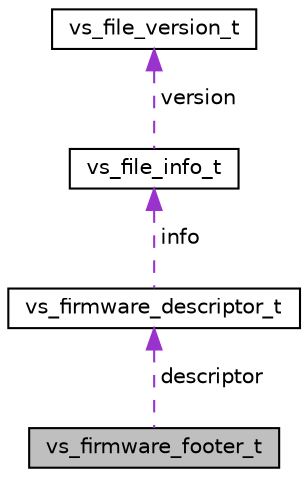 digraph "vs_firmware_footer_t"
{
 // LATEX_PDF_SIZE
  edge [fontname="Helvetica",fontsize="10",labelfontname="Helvetica",labelfontsize="10"];
  node [fontname="Helvetica",fontsize="10",shape=record];
  Node1 [label="vs_firmware_footer_t",height=0.2,width=0.4,color="black", fillcolor="grey75", style="filled", fontcolor="black",tooltip="Firmware footer."];
  Node2 -> Node1 [dir="back",color="darkorchid3",fontsize="10",style="dashed",label=" descriptor" ,fontname="Helvetica"];
  Node2 [label="vs_firmware_descriptor_t",height=0.2,width=0.4,color="black", fillcolor="white", style="filled",URL="$structvs__firmware__descriptor__t.html",tooltip="Firmware descriptor."];
  Node3 -> Node2 [dir="back",color="darkorchid3",fontsize="10",style="dashed",label=" info" ,fontname="Helvetica"];
  Node3 [label="vs_file_info_t",height=0.2,width=0.4,color="black", fillcolor="white", style="filled",URL="$structvs__file__info__t.html",tooltip="File information."];
  Node4 -> Node3 [dir="back",color="darkorchid3",fontsize="10",style="dashed",label=" version" ,fontname="Helvetica"];
  Node4 [label="vs_file_version_t",height=0.2,width=0.4,color="black", fillcolor="white", style="filled",URL="$structvs__file__version__t.html",tooltip="File version information."];
}
